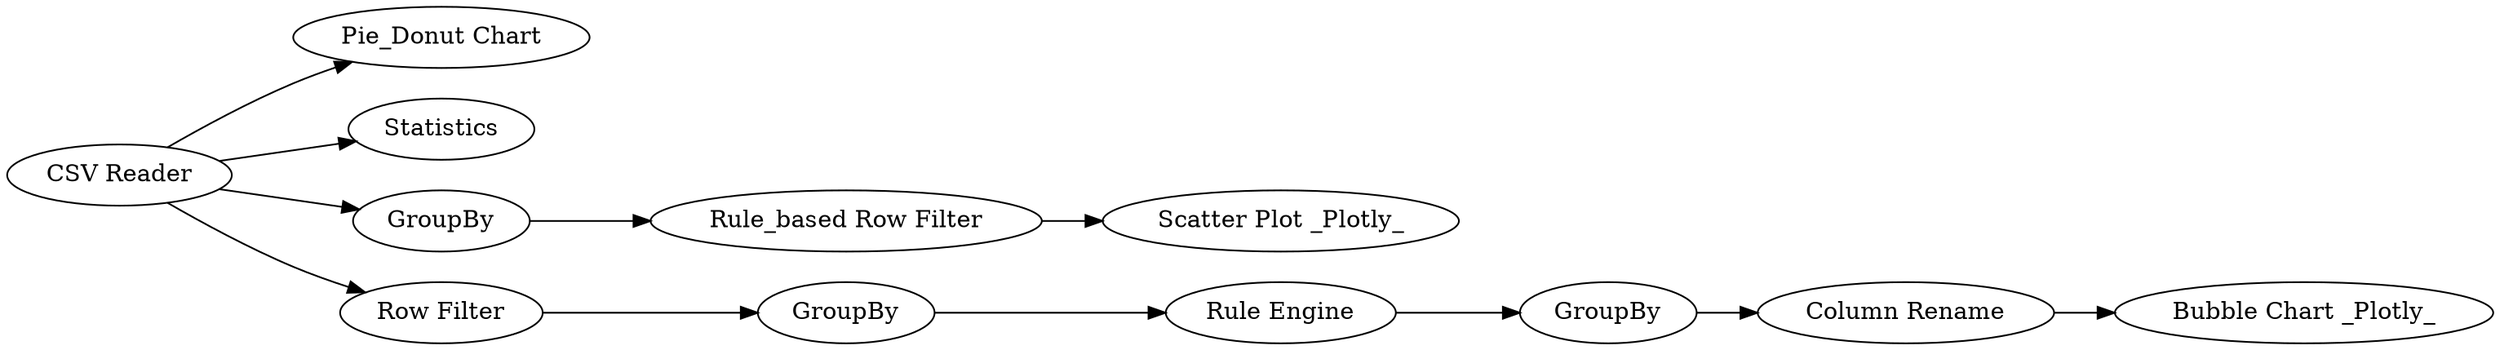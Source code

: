 digraph {
	1 [label="CSV Reader"]
	2 [label="Pie_Donut Chart"]
	3 [label=Statistics]
	4 [label=GroupBy]
	5 [label="Rule_based Row Filter"]
	6 [label="Scatter Plot _Plotly_"]
	7 [label=GroupBy]
	8 [label="Rule Engine"]
	9 [label=GroupBy]
	10 [label="Column Rename"]
	11 [label="Bubble Chart _Plotly_"]
	12 [label="Row Filter"]
	1 -> 3
	1 -> 2
	1 -> 4
	1 -> 12
	4 -> 5
	5 -> 6
	7 -> 8
	8 -> 9
	9 -> 10
	10 -> 11
	12 -> 7
	rankdir=LR
}

